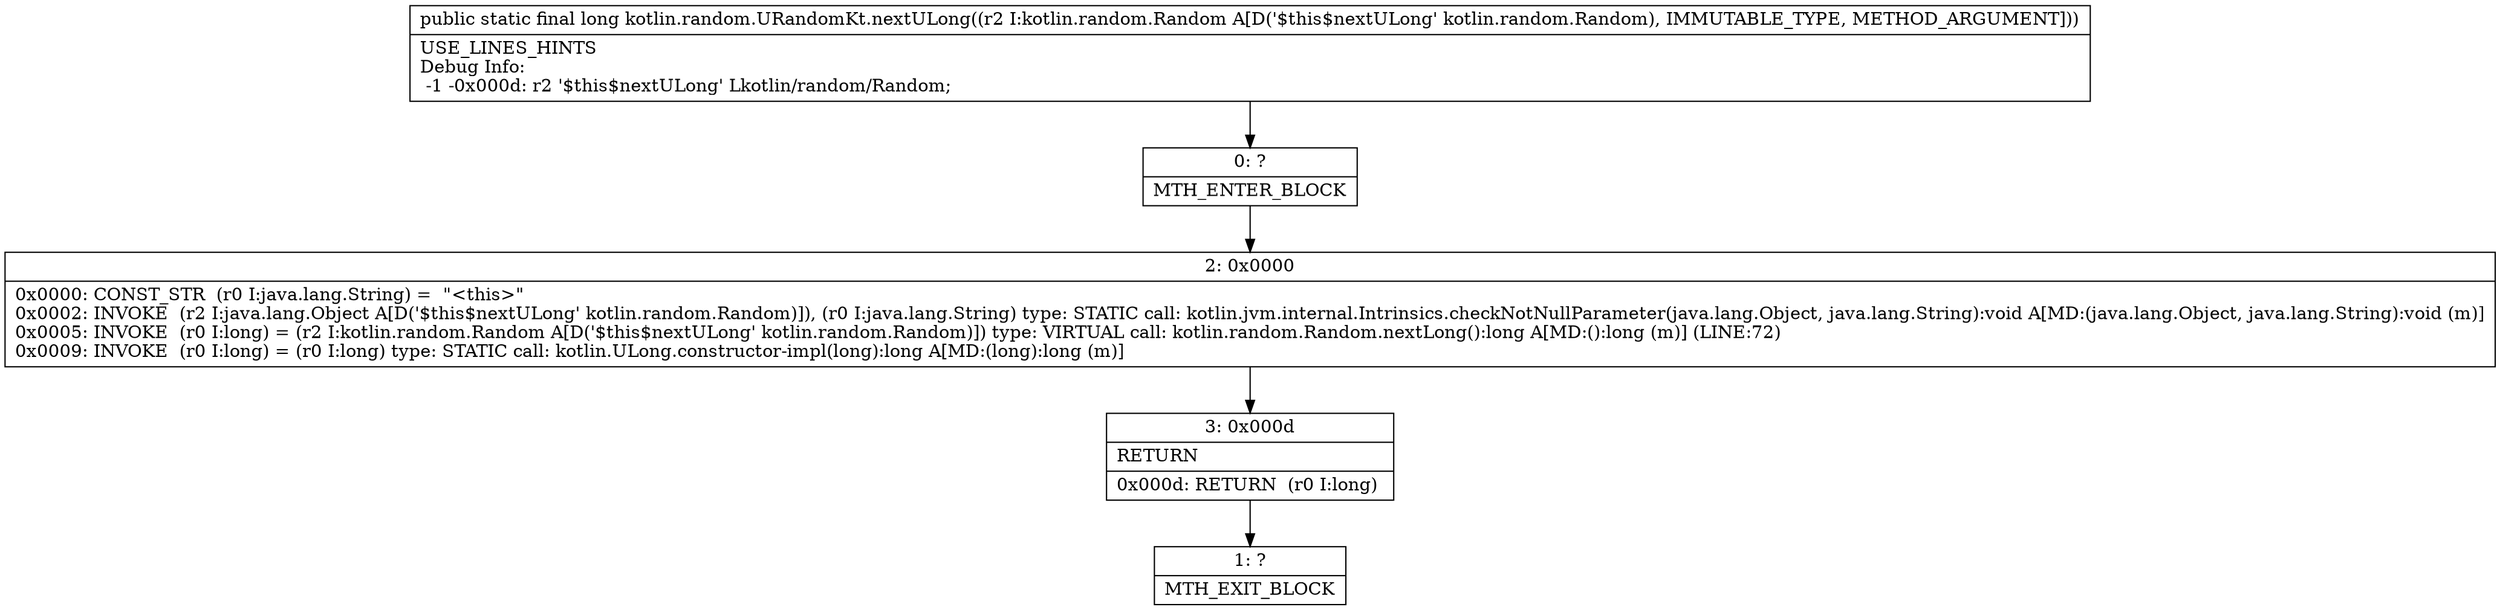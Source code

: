 digraph "CFG forkotlin.random.URandomKt.nextULong(Lkotlin\/random\/Random;)J" {
Node_0 [shape=record,label="{0\:\ ?|MTH_ENTER_BLOCK\l}"];
Node_2 [shape=record,label="{2\:\ 0x0000|0x0000: CONST_STR  (r0 I:java.lang.String) =  \"\<this\>\" \l0x0002: INVOKE  (r2 I:java.lang.Object A[D('$this$nextULong' kotlin.random.Random)]), (r0 I:java.lang.String) type: STATIC call: kotlin.jvm.internal.Intrinsics.checkNotNullParameter(java.lang.Object, java.lang.String):void A[MD:(java.lang.Object, java.lang.String):void (m)]\l0x0005: INVOKE  (r0 I:long) = (r2 I:kotlin.random.Random A[D('$this$nextULong' kotlin.random.Random)]) type: VIRTUAL call: kotlin.random.Random.nextLong():long A[MD:():long (m)] (LINE:72)\l0x0009: INVOKE  (r0 I:long) = (r0 I:long) type: STATIC call: kotlin.ULong.constructor\-impl(long):long A[MD:(long):long (m)]\l}"];
Node_3 [shape=record,label="{3\:\ 0x000d|RETURN\l|0x000d: RETURN  (r0 I:long) \l}"];
Node_1 [shape=record,label="{1\:\ ?|MTH_EXIT_BLOCK\l}"];
MethodNode[shape=record,label="{public static final long kotlin.random.URandomKt.nextULong((r2 I:kotlin.random.Random A[D('$this$nextULong' kotlin.random.Random), IMMUTABLE_TYPE, METHOD_ARGUMENT]))  | USE_LINES_HINTS\lDebug Info:\l  \-1 \-0x000d: r2 '$this$nextULong' Lkotlin\/random\/Random;\l}"];
MethodNode -> Node_0;Node_0 -> Node_2;
Node_2 -> Node_3;
Node_3 -> Node_1;
}

